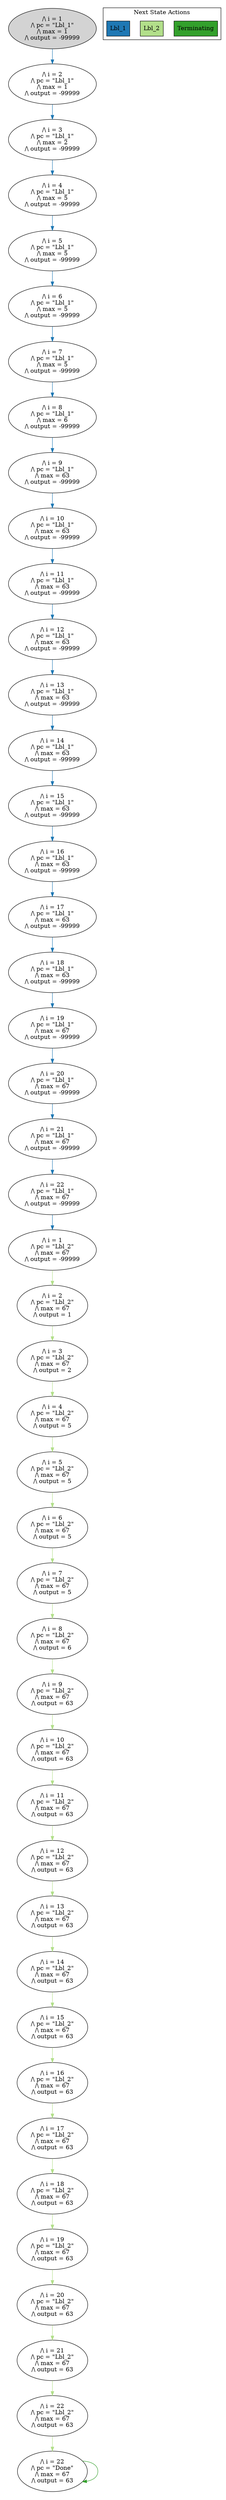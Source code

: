 strict digraph DiskGraph {
edge [colorscheme="paired12"]
nodesep=0.35;
subgraph cluster_graph {
color="white";
-5430593114974003428 [label="/\\ i = 1\n/\\ pc = \"Lbl_1\"\n/\\ max = 1\n/\\ output = -99999",style = filled]
-5430593114974003428 -> -8790192460518221636 [label="",color="2",fontcolor="2"];
-8790192460518221636 [label="/\\ i = 2\n/\\ pc = \"Lbl_1\"\n/\\ max = 1\n/\\ output = -99999"];
-8790192460518221636 -> 1667672841784716279 [label="",color="2",fontcolor="2"];
1667672841784716279 [label="/\\ i = 3\n/\\ pc = \"Lbl_1\"\n/\\ max = 2\n/\\ output = -99999"];
1667672841784716279 -> 7823884062442773358 [label="",color="2",fontcolor="2"];
7823884062442773358 [label="/\\ i = 4\n/\\ pc = \"Lbl_1\"\n/\\ max = 5\n/\\ output = -99999"];
7823884062442773358 -> 9010523439795136014 [label="",color="2",fontcolor="2"];
9010523439795136014 [label="/\\ i = 5\n/\\ pc = \"Lbl_1\"\n/\\ max = 5\n/\\ output = -99999"];
9010523439795136014 -> 5740842155403223470 [label="",color="2",fontcolor="2"];
5740842155403223470 [label="/\\ i = 6\n/\\ pc = \"Lbl_1\"\n/\\ max = 5\n/\\ output = -99999"];
5740842155403223470 -> 6788151453652982990 [label="",color="2",fontcolor="2"];
6788151453652982990 [label="/\\ i = 7\n/\\ pc = \"Lbl_1\"\n/\\ max = 5\n/\\ output = -99999"];
6788151453652982990 -> 2786744135071730629 [label="",color="2",fontcolor="2"];
2786744135071730629 [label="/\\ i = 8\n/\\ pc = \"Lbl_1\"\n/\\ max = 6\n/\\ output = -99999"];
2786744135071730629 -> -8422830366033114353 [label="",color="2",fontcolor="2"];
-8422830366033114353 [label="/\\ i = 9\n/\\ pc = \"Lbl_1\"\n/\\ max = 63\n/\\ output = -99999"];
-8422830366033114353 -> -5063094114513498961 [label="",color="2",fontcolor="2"];
-5063094114513498961 [label="/\\ i = 10\n/\\ pc = \"Lbl_1\"\n/\\ max = 63\n/\\ output = -99999"];
-5063094114513498961 -> -6331061669591944753 [label="",color="2",fontcolor="2"];
-6331061669591944753 [label="/\\ i = 11\n/\\ pc = \"Lbl_1\"\n/\\ max = 63\n/\\ output = -99999"];
-6331061669591944753 -> -2522865583181675537 [label="",color="2",fontcolor="2"];
-2522865583181675537 [label="/\\ i = 12\n/\\ pc = \"Lbl_1\"\n/\\ max = 63\n/\\ output = -99999"];
-2522865583181675537 -> -3647017051718287729 [label="",color="2",fontcolor="2"];
-3647017051718287729 [label="/\\ i = 13\n/\\ pc = \"Lbl_1\"\n/\\ max = 63\n/\\ output = -99999"];
-3647017051718287729 -> -17047367769540305 [label="",color="2",fontcolor="2"];
-17047367769540305 [label="/\\ i = 14\n/\\ pc = \"Lbl_1\"\n/\\ max = 63\n/\\ output = -99999"];
-17047367769540305 -> -1270958697500015537 [label="",color="2",fontcolor="2"];
-1270958697500015537 [label="/\\ i = 15\n/\\ pc = \"Lbl_1\"\n/\\ max = 63\n/\\ output = -99999"];
-1270958697500015537 -> -4120878071997415966 [label="",color="2",fontcolor="2"];
-4120878071997415966 [label="/\\ i = 16\n/\\ pc = \"Lbl_1\"\n/\\ max = 63\n/\\ output = -99999"];
-4120878071997415966 -> -2931709817908526974 [label="",color="2",fontcolor="2"];
-2931709817908526974 [label="/\\ i = 17\n/\\ pc = \"Lbl_1\"\n/\\ max = 63\n/\\ output = -99999"];
-2931709817908526974 -> -1877957450255186142 [label="",color="2",fontcolor="2"];
-1877957450255186142 [label="/\\ i = 18\n/\\ pc = \"Lbl_1\"\n/\\ max = 63\n/\\ output = -99999"];
-1877957450255186142 -> 6602487058657653481 [label="",color="2",fontcolor="2"];
6602487058657653481 [label="/\\ i = 19\n/\\ pc = \"Lbl_1\"\n/\\ max = 67\n/\\ output = -99999"];
6602487058657653481 -> 3422675336203305161 [label="",color="2",fontcolor="2"];
3422675336203305161 [label="/\\ i = 20\n/\\ pc = \"Lbl_1\"\n/\\ max = 67\n/\\ output = -99999"];
3422675336203305161 -> 4530624916911799721 [label="",color="2",fontcolor="2"];
4530624916911799721 [label="/\\ i = 21\n/\\ pc = \"Lbl_1\"\n/\\ max = 67\n/\\ output = -99999"];
4530624916911799721 -> 882808372141488649 [label="",color="2",fontcolor="2"];
882808372141488649 [label="/\\ i = 22\n/\\ pc = \"Lbl_1\"\n/\\ max = 67\n/\\ output = -99999"];
882808372141488649 -> -473091267834929161 [label="",color="2",fontcolor="2"];
-473091267834929161 [label="/\\ i = 1\n/\\ pc = \"Lbl_2\"\n/\\ max = 67\n/\\ output = -99999"];
-473091267834929161 -> -3742595861869919765 [label="",color="3",fontcolor="3"];
-3742595861869919765 [label="/\\ i = 2\n/\\ pc = \"Lbl_2\"\n/\\ max = 67\n/\\ output = 1"];
-3742595861869919765 -> 741298632694810975 [label="",color="3",fontcolor="3"];
741298632694810975 [label="/\\ i = 3\n/\\ pc = \"Lbl_2\"\n/\\ max = 67\n/\\ output = 2"];
741298632694810975 -> 6134809547434423574 [label="",color="3",fontcolor="3"];
6134809547434423574 [label="/\\ i = 4\n/\\ pc = \"Lbl_2\"\n/\\ max = 67\n/\\ output = 5"];
6134809547434423574 -> 4953100363032742006 [label="",color="3",fontcolor="3"];
4953100363032742006 [label="/\\ i = 5\n/\\ pc = \"Lbl_2\"\n/\\ max = 67\n/\\ output = 5"];
4953100363032742006 -> 8510866905187782614 [label="",color="3",fontcolor="3"];
8510866905187782614 [label="/\\ i = 6\n/\\ pc = \"Lbl_2\"\n/\\ max = 67\n/\\ output = 5"];
8510866905187782614 -> 7458917650697335478 [label="",color="3",fontcolor="3"];
7458917650697335478 [label="/\\ i = 7\n/\\ pc = \"Lbl_2\"\n/\\ max = 67\n/\\ output = 5"];
7458917650697335478 -> 5222968342345260610 [label="",color="3",fontcolor="3"];
5222968342345260610 [label="/\\ i = 8\n/\\ pc = \"Lbl_2\"\n/\\ max = 67\n/\\ output = 6"];
5222968342345260610 -> -9201760816094988885 [label="",color="3",fontcolor="3"];
-9201760816094988885 [label="/\\ i = 9\n/\\ pc = \"Lbl_2\"\n/\\ max = 67\n/\\ output = 63"];
-9201760816094988885 -> -5553895360231312885 [label="",color="3",fontcolor="3"];
-5553895360231312885 [label="/\\ i = 10\n/\\ pc = \"Lbl_2\"\n/\\ max = 67\n/\\ output = 63"];
-5553895360231312885 -> -6668894442581864597 [label="",color="3",fontcolor="3"];
-6668894442581864597 [label="/\\ i = 11\n/\\ pc = \"Lbl_2\"\n/\\ max = 67\n/\\ output = 63"];
-6668894442581864597 -> -2905907817702458037 [label="",color="3",fontcolor="3"];
-2905907817702458037 [label="/\\ i = 12\n/\\ pc = \"Lbl_2\"\n/\\ max = 67\n/\\ output = 63"];
-2905907817702458037 -> -4164723055329001429 [label="",color="3",fontcolor="3"];
-4164723055329001429 [label="/\\ i = 13\n/\\ pc = \"Lbl_2\"\n/\\ max = 67\n/\\ output = 63"];
-4164723055329001429 -> -823120103791392885 [label="",color="3",fontcolor="3"];
-823120103791392885 [label="/\\ i = 14\n/\\ pc = \"Lbl_2\"\n/\\ max = 67\n/\\ output = 63"];
-823120103791392885 -> -1942042174889379093 [label="",color="3",fontcolor="3"];
-1942042174889379093 [label="/\\ i = 15\n/\\ pc = \"Lbl_2\"\n/\\ max = 67\n/\\ output = 63"];
-1942042174889379093 -> -3630063923793755322 [label="",color="3",fontcolor="3"];
-3630063923793755322 [label="/\\ i = 16\n/\\ pc = \"Lbl_2\"\n/\\ max = 67\n/\\ output = 63"];
-3630063923793755322 -> -2593890496619463130 [label="",color="3",fontcolor="3"];
-2593890496619463130 [label="/\\ i = 17\n/\\ pc = \"Lbl_2\"\n/\\ max = 67\n/\\ output = 63"];
-2593890496619463130 -> -1251727450194806394 [label="",color="3",fontcolor="3"];
-1251727450194806394 [label="/\\ i = 18\n/\\ pc = \"Lbl_2\"\n/\\ max = 67\n/\\ output = 63"];
-1251727450194806394 -> -54268827015035674 [label="",color="3",fontcolor="3"];
-54268827015035674 [label="/\\ i = 19\n/\\ pc = \"Lbl_2\"\n/\\ max = 67\n/\\ output = 63"];
-54268827015035674 -> -8367612103680264506 [label="",color="3",fontcolor="3"];
-8367612103680264506 [label="/\\ i = 20\n/\\ pc = \"Lbl_2\"\n/\\ max = 67\n/\\ output = 63"];
-8367612103680264506 -> -7313969567065388122 [label="",color="3",fontcolor="3"];
-7313969567065388122 [label="/\\ i = 21\n/\\ pc = \"Lbl_2\"\n/\\ max = 67\n/\\ output = 63"];
-7313969567065388122 -> -6278068750076310522 [label="",color="3",fontcolor="3"];
-6278068750076310522 [label="/\\ i = 22\n/\\ pc = \"Lbl_2\"\n/\\ max = 67\n/\\ output = 63"];
-6278068750076310522 -> -2232713123086073316 [label="",color="3",fontcolor="3"];
-2232713123086073316 [label="/\\ i = 22\n/\\ pc = \"Done\"\n/\\ max = 67\n/\\ output = 63"];
-2232713123086073316 -> -2232713123086073316 [label="",color="4",fontcolor="4"];
{rank = same; -5430593114974003428;}
{rank = same; -8790192460518221636;}
{rank = same; 1667672841784716279;}
{rank = same; 7823884062442773358;}
{rank = same; 9010523439795136014;}
{rank = same; 5740842155403223470;}
{rank = same; 6788151453652982990;}
{rank = same; 2786744135071730629;}
{rank = same; -8422830366033114353;}
{rank = same; -5063094114513498961;}
{rank = same; -6331061669591944753;}
{rank = same; -2522865583181675537;}
{rank = same; -3647017051718287729;}
{rank = same; -17047367769540305;}
{rank = same; -1270958697500015537;}
{rank = same; -4120878071997415966;}
{rank = same; -2931709817908526974;}
{rank = same; -1877957450255186142;}
{rank = same; 6602487058657653481;}
{rank = same; 3422675336203305161;}
{rank = same; 4530624916911799721;}
{rank = same; 882808372141488649;}
{rank = same; -473091267834929161;}
{rank = same; -3742595861869919765;}
{rank = same; 741298632694810975;}
{rank = same; 6134809547434423574;}
{rank = same; 4953100363032742006;}
{rank = same; 8510866905187782614;}
{rank = same; 7458917650697335478;}
{rank = same; 5222968342345260610;}
{rank = same; -9201760816094988885;}
{rank = same; -5553895360231312885;}
{rank = same; -6668894442581864597;}
{rank = same; -2905907817702458037;}
{rank = same; -4164723055329001429;}
{rank = same; -823120103791392885;}
{rank = same; -1942042174889379093;}
{rank = same; -3630063923793755322;}
{rank = same; -2593890496619463130;}
{rank = same; -1251727450194806394;}
{rank = same; -54268827015035674;}
{rank = same; -8367612103680264506;}
{rank = same; -7313969567065388122;}
{rank = same; -6278068750076310522;}
{rank = same; -2232713123086073316;}
}
subgraph cluster_legend {graph[style=bold];label = "Next State Actions" style="solid"
node [ labeljust="l",colorscheme="paired12",style=filled,shape=record ]
Terminating [label="Terminating",fillcolor=4]
Lbl_2 [label="Lbl_2",fillcolor=3]
Lbl_1 [label="Lbl_1",fillcolor=2]
}}